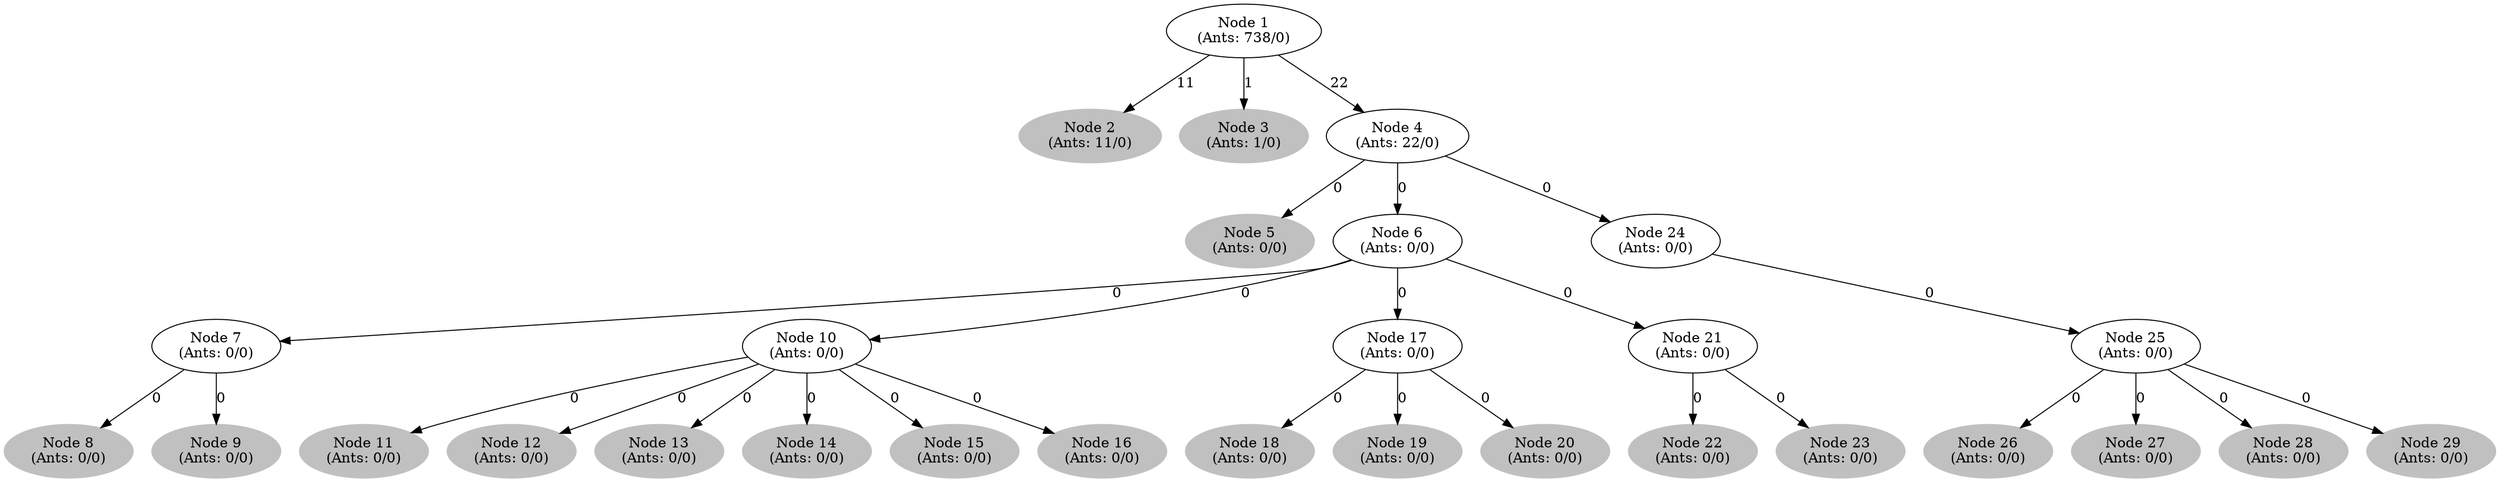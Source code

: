 digraph G {
	
	 "Node 2\n(Ants: 11/0)" [style=filled,color="gray"];
	"Node 1\n(Ants: 738/0)" -> "Node 2\n(Ants: 11/0)" [label=11];
	 "Node 3\n(Ants: 1/0)" [style=filled,color="gray"];
	"Node 1\n(Ants: 738/0)" -> "Node 3\n(Ants: 1/0)" [label=1];
	 "Node 1\n(Ants: 738/0)" -> "Node 4\n(Ants: 22/0)" [label=22];
	 "Node 5\n(Ants: 0/0)" [style=filled,color="gray"];
	"Node 4\n(Ants: 22/0)" -> "Node 5\n(Ants: 0/0)" [label=0];
	 "Node 4\n(Ants: 22/0)" -> "Node 6\n(Ants: 0/0)" [label=0];
	 "Node 6\n(Ants: 0/0)" -> "Node 7\n(Ants: 0/0)" [label=0];
	 "Node 8\n(Ants: 0/0)" [style=filled,color="gray"];
	"Node 7\n(Ants: 0/0)" -> "Node 8\n(Ants: 0/0)" [label=0];
	 "Node 9\n(Ants: 0/0)" [style=filled,color="gray"];
	"Node 7\n(Ants: 0/0)" -> "Node 9\n(Ants: 0/0)" [label=0];
	 "Node 6\n(Ants: 0/0)" -> "Node 10\n(Ants: 0/0)" [label=0];
	 "Node 11\n(Ants: 0/0)" [style=filled,color="gray"];
	"Node 10\n(Ants: 0/0)" -> "Node 11\n(Ants: 0/0)" [label=0];
	 "Node 12\n(Ants: 0/0)" [style=filled,color="gray"];
	"Node 10\n(Ants: 0/0)" -> "Node 12\n(Ants: 0/0)" [label=0];
	 "Node 13\n(Ants: 0/0)" [style=filled,color="gray"];
	"Node 10\n(Ants: 0/0)" -> "Node 13\n(Ants: 0/0)" [label=0];
	 "Node 14\n(Ants: 0/0)" [style=filled,color="gray"];
	"Node 10\n(Ants: 0/0)" -> "Node 14\n(Ants: 0/0)" [label=0];
	 "Node 15\n(Ants: 0/0)" [style=filled,color="gray"];
	"Node 10\n(Ants: 0/0)" -> "Node 15\n(Ants: 0/0)" [label=0];
	 "Node 16\n(Ants: 0/0)" [style=filled,color="gray"];
	"Node 10\n(Ants: 0/0)" -> "Node 16\n(Ants: 0/0)" [label=0];
	 "Node 6\n(Ants: 0/0)" -> "Node 17\n(Ants: 0/0)" [label=0];
	 "Node 18\n(Ants: 0/0)" [style=filled,color="gray"];
	"Node 17\n(Ants: 0/0)" -> "Node 18\n(Ants: 0/0)" [label=0];
	 "Node 19\n(Ants: 0/0)" [style=filled,color="gray"];
	"Node 17\n(Ants: 0/0)" -> "Node 19\n(Ants: 0/0)" [label=0];
	 "Node 20\n(Ants: 0/0)" [style=filled,color="gray"];
	"Node 17\n(Ants: 0/0)" -> "Node 20\n(Ants: 0/0)" [label=0];
	 "Node 6\n(Ants: 0/0)" -> "Node 21\n(Ants: 0/0)" [label=0];
	 "Node 22\n(Ants: 0/0)" [style=filled,color="gray"];
	"Node 21\n(Ants: 0/0)" -> "Node 22\n(Ants: 0/0)" [label=0];
	 "Node 23\n(Ants: 0/0)" [style=filled,color="gray"];
	"Node 21\n(Ants: 0/0)" -> "Node 23\n(Ants: 0/0)" [label=0];
	 "Node 4\n(Ants: 22/0)" -> "Node 24\n(Ants: 0/0)" [label=0];
	 "Node 24\n(Ants: 0/0)" -> "Node 25\n(Ants: 0/0)" [label=0];
	 "Node 26\n(Ants: 0/0)" [style=filled,color="gray"];
	"Node 25\n(Ants: 0/0)" -> "Node 26\n(Ants: 0/0)" [label=0];
	 "Node 27\n(Ants: 0/0)" [style=filled,color="gray"];
	"Node 25\n(Ants: 0/0)" -> "Node 27\n(Ants: 0/0)" [label=0];
	 "Node 28\n(Ants: 0/0)" [style=filled,color="gray"];
	"Node 25\n(Ants: 0/0)" -> "Node 28\n(Ants: 0/0)" [label=0];
	 "Node 29\n(Ants: 0/0)" [style=filled,color="gray"];
	"Node 25\n(Ants: 0/0)" -> "Node 29\n(Ants: 0/0)" [label=0];
	 
}
